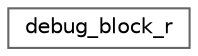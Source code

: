 digraph "Graphical Class Hierarchy"
{
 // LATEX_PDF_SIZE
  bgcolor="transparent";
  edge [fontname=Helvetica,fontsize=10,labelfontname=Helvetica,labelfontsize=10];
  node [fontname=Helvetica,fontsize=10,shape=box,height=0.2,width=0.4];
  rankdir="LR";
  Node0 [id="Node000000",label="debug_block_r",height=0.2,width=0.4,color="grey40", fillcolor="white", style="filled",URL="$structdebug__block__r.html",tooltip=" "];
}
